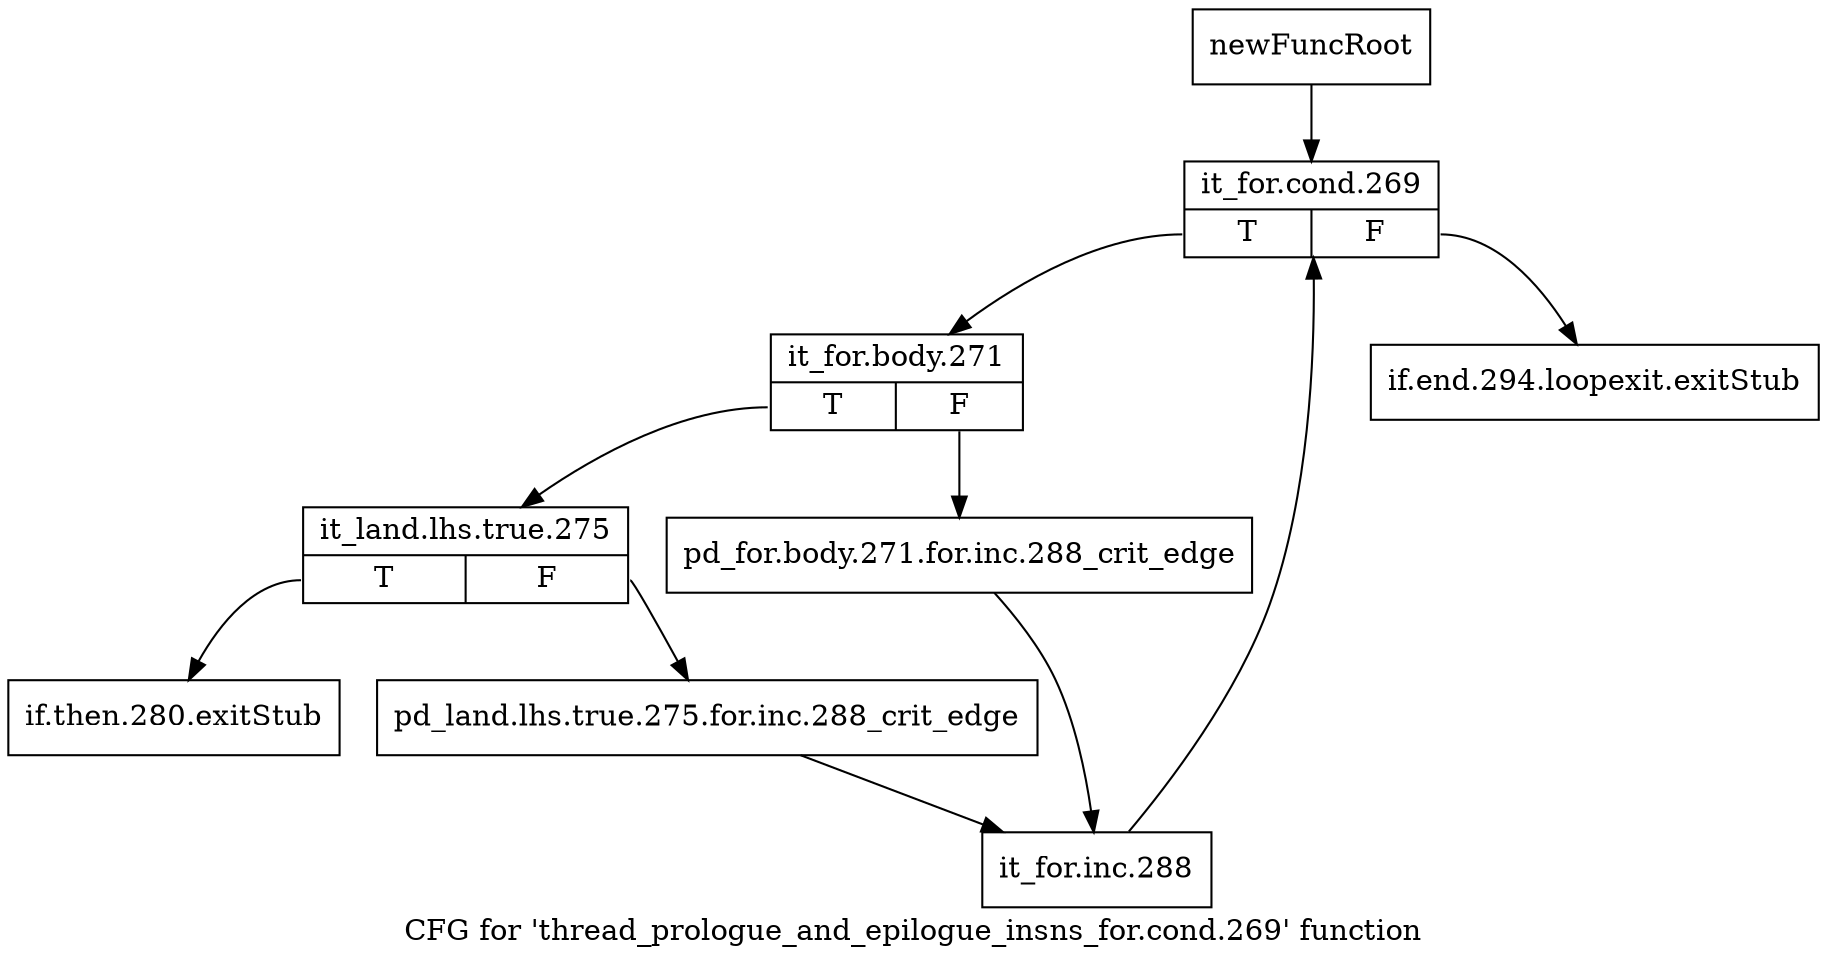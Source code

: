 digraph "CFG for 'thread_prologue_and_epilogue_insns_for.cond.269' function" {
	label="CFG for 'thread_prologue_and_epilogue_insns_for.cond.269' function";

	Node0xb05a020 [shape=record,label="{newFuncRoot}"];
	Node0xb05a020 -> Node0xb05a5b0;
	Node0xb05a070 [shape=record,label="{if.end.294.loopexit.exitStub}"];
	Node0xb05a0c0 [shape=record,label="{if.then.280.exitStub}"];
	Node0xb05a5b0 [shape=record,label="{it_for.cond.269|{<s0>T|<s1>F}}"];
	Node0xb05a5b0:s0 -> Node0xb05a600;
	Node0xb05a5b0:s1 -> Node0xb05a070;
	Node0xb05a600 [shape=record,label="{it_for.body.271|{<s0>T|<s1>F}}"];
	Node0xb05a600:s0 -> Node0xb05a6a0;
	Node0xb05a600:s1 -> Node0xb05a650;
	Node0xb05a650 [shape=record,label="{pd_for.body.271.for.inc.288_crit_edge}"];
	Node0xb05a650 -> Node0xb05a740;
	Node0xb05a6a0 [shape=record,label="{it_land.lhs.true.275|{<s0>T|<s1>F}}"];
	Node0xb05a6a0:s0 -> Node0xb05a0c0;
	Node0xb05a6a0:s1 -> Node0xb05a6f0;
	Node0xb05a6f0 [shape=record,label="{pd_land.lhs.true.275.for.inc.288_crit_edge}"];
	Node0xb05a6f0 -> Node0xb05a740;
	Node0xb05a740 [shape=record,label="{it_for.inc.288}"];
	Node0xb05a740 -> Node0xb05a5b0;
}
